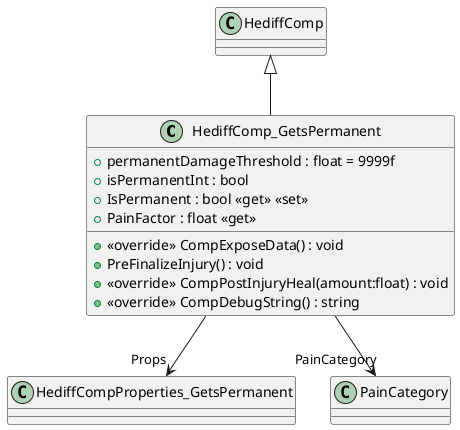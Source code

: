 @startuml
class HediffComp_GetsPermanent {
    + permanentDamageThreshold : float = 9999f
    + isPermanentInt : bool
    + IsPermanent : bool <<get>> <<set>>
    + PainFactor : float <<get>>
    + <<override>> CompExposeData() : void
    + PreFinalizeInjury() : void
    + <<override>> CompPostInjuryHeal(amount:float) : void
    + <<override>> CompDebugString() : string
}
HediffComp <|-- HediffComp_GetsPermanent
HediffComp_GetsPermanent --> "Props" HediffCompProperties_GetsPermanent
HediffComp_GetsPermanent --> "PainCategory" PainCategory
@enduml
